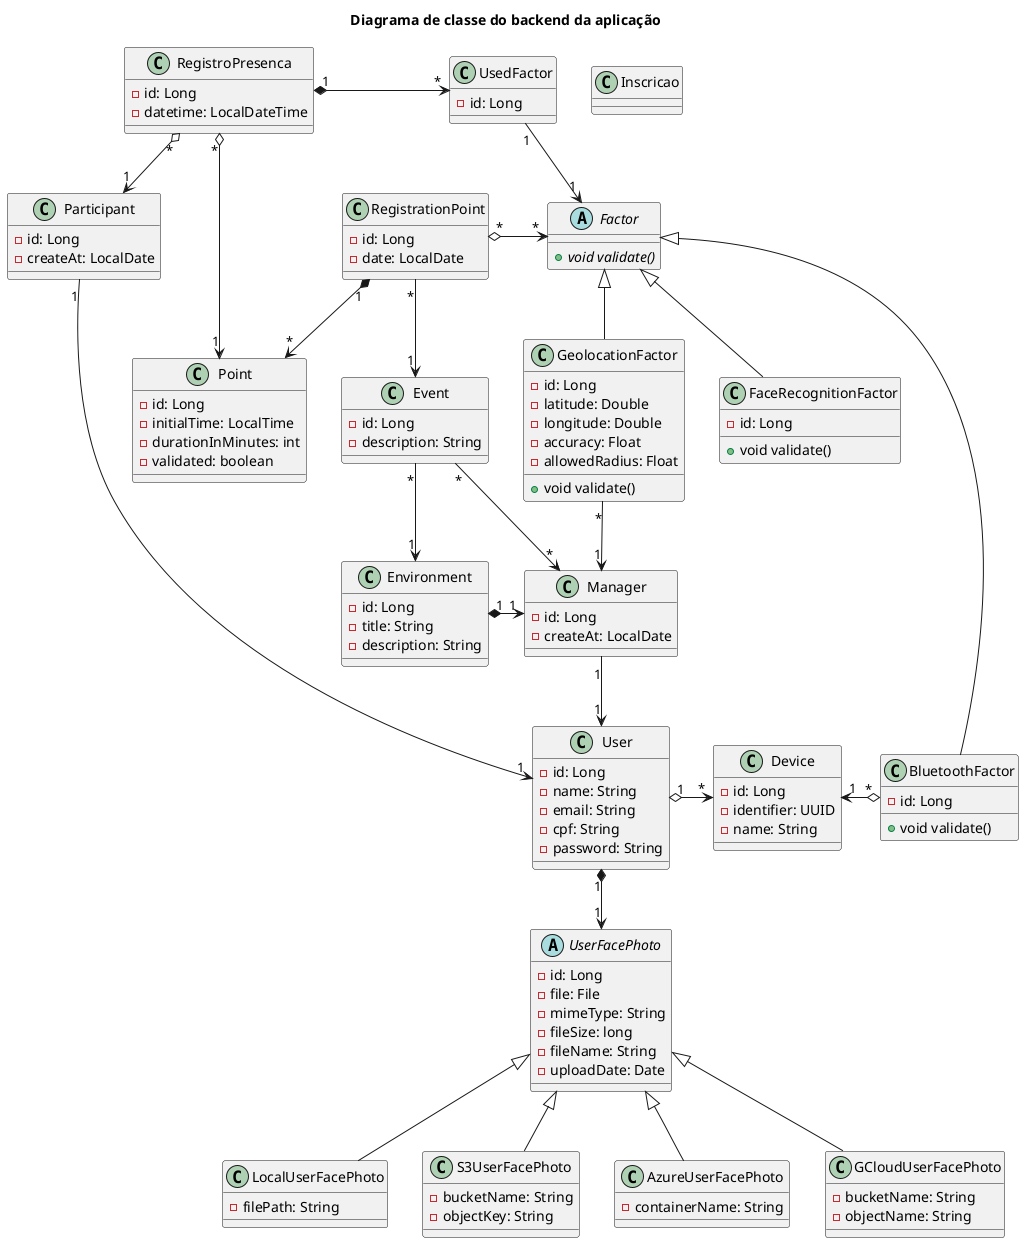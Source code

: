 @startuml
title Diagrama de classe do backend da aplicação

class User {
    - id: Long
    - name: String
    - email: String
    - cpf: String
    - password: String
}

class Manager {
    - id: Long
    - createAt: LocalDate
}

class Participant {
    - id: Long
    - createAt: LocalDate
}

class Device {
    - id: Long
    - identifier: UUID
    - name: String
}

abstract class UserFacePhoto {
    - id: Long
    - file: File
    - mimeType: String
    - fileSize: long
    - fileName: String
    - uploadDate: Date
}

class UsedFactor {
     - id: Long
}

class Inscricao

class LocalUserFacePhoto {
    - filePath: String
}

class S3UserFacePhoto {
    - bucketName: String
    - objectKey: String
}

class AzureUserFacePhoto {
    - containerName: String
}

class GCloudUserFacePhoto {
    - bucketName: String
    - objectName: String
}

class Environment {
    - id: Long
    - title: String
    - description: String
}

class Event {
    - id: Long
    - description: String
}

class RegistrationPoint {
    - id: Long
    - date: LocalDate
}

class Point {
    - id: Long
    - initialTime: LocalTime
    - durationInMinutes: int
    - validated: boolean
}

class RegistroPresenca {
    - id: Long
    - datetime: LocalDateTime
}

abstract class Factor {
    + void {abstract} validate()
}

class FaceRecognitionFactor {
    - id: Long
    + void validate()
}

class GeolocationFactor {
    - id: Long
    - latitude: Double
    - longitude: Double
    - accuracy: Float
    - allowedRadius: Float
    + void validate()
}

class BluetoothFactor {
    - id: Long
    + void validate()
}

RegistrationPoint "*" --> "1" Event
Event "*" --> "1" Environment
Environment "1" *-> "1" Manager
Event "*" --> "*" Manager

RegistrationPoint "1" *-down-> "*" Point
RegistrationPoint "*" o-> "*" Factor

RegistroPresenca "*" o-> "1" Participant
RegistroPresenca "*" o-> "1" Point

Factor <|-- FaceRecognitionFactor
Factor <|-- GeolocationFactor
Factor <|-- BluetoothFactor

GeolocationFactor "*" --> "1" Manager
BluetoothFactor "*" o-left-> "1" Device

User "1" o-> "*" Device
User "1" *-down-> "1" UserFacePhoto

RegistroPresenca "1" *-> "*" UsedFactor
UsedFactor "1" --> "1" Factor

Manager "1" --> "1" User
Participant "1" --> "1" User

UserFacePhoto <|-- LocalUserFacePhoto
UserFacePhoto <|-- S3UserFacePhoto
UserFacePhoto <|-- AzureUserFacePhoto
UserFacePhoto <|-- GCloudUserFacePhoto

@enduml